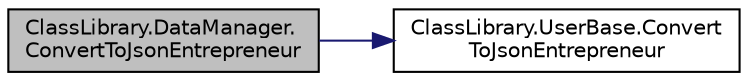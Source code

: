 digraph "ClassLibrary.DataManager.ConvertToJsonEntrepreneur"
{
 // INTERACTIVE_SVG=YES
 // LATEX_PDF_SIZE
  edge [fontname="Helvetica",fontsize="10",labelfontname="Helvetica",labelfontsize="10"];
  node [fontname="Helvetica",fontsize="10",shape=record];
  rankdir="LR";
  Node1 [label="ClassLibrary.DataManager.\lConvertToJsonEntrepreneur",height=0.2,width=0.4,color="black", fillcolor="grey75", style="filled", fontcolor="black",tooltip="Convierte los datos de Entrepreneur a Json"];
  Node1 -> Node2 [color="midnightblue",fontsize="10",style="solid",fontname="Helvetica"];
  Node2 [label="ClassLibrary.UserBase.Convert\lToJsonEntrepreneur",height=0.2,width=0.4,color="black", fillcolor="white", style="filled",URL="$classClassLibrary_1_1UserBase.html#a2a888c4f1916e35d6fdd7540049d2ed5",tooltip="Convierte el objeto a texto en formato Json. El objeto puede ser reconstruido a partir del texto en f..."];
}
